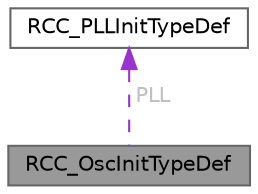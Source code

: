 digraph "RCC_OscInitTypeDef"
{
 // LATEX_PDF_SIZE
  bgcolor="transparent";
  edge [fontname=Helvetica,fontsize=10,labelfontname=Helvetica,labelfontsize=10];
  node [fontname=Helvetica,fontsize=10,shape=box,height=0.2,width=0.4];
  Node1 [id="Node000001",label="RCC_OscInitTypeDef",height=0.2,width=0.4,color="gray40", fillcolor="grey60", style="filled", fontcolor="black",tooltip="RCC Internal/External Oscillator (HSE, HSI, LSE and LSI) configuration structure definition."];
  Node2 -> Node1 [id="edge1_Node000001_Node000002",dir="back",color="darkorchid3",style="dashed",tooltip=" ",label=" PLL",fontcolor="grey" ];
  Node2 [id="Node000002",label="RCC_PLLInitTypeDef",height=0.2,width=0.4,color="gray40", fillcolor="white", style="filled",URL="$structRCC__PLLInitTypeDef.html",tooltip="RCC PLL configuration structure definition."];
}
